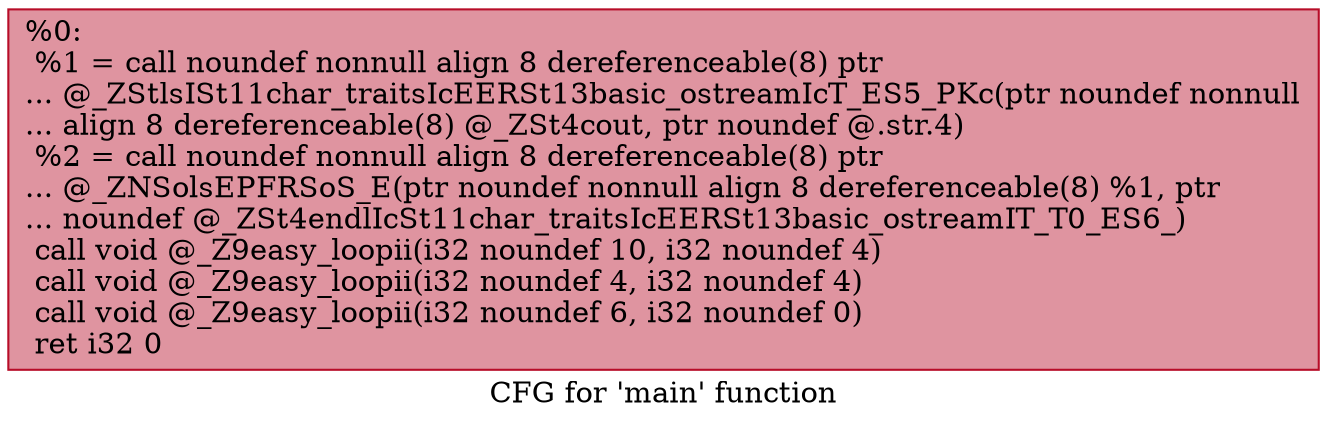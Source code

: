 digraph "CFG for 'main' function" {
	label="CFG for 'main' function";

	Node0x55da4a06f330 [shape=record,color="#b70d28ff", style=filled, fillcolor="#b70d2870",label="{%0:\l  %1 = call noundef nonnull align 8 dereferenceable(8) ptr\l... @_ZStlsISt11char_traitsIcEERSt13basic_ostreamIcT_ES5_PKc(ptr noundef nonnull\l... align 8 dereferenceable(8) @_ZSt4cout, ptr noundef @.str.4)\l  %2 = call noundef nonnull align 8 dereferenceable(8) ptr\l... @_ZNSolsEPFRSoS_E(ptr noundef nonnull align 8 dereferenceable(8) %1, ptr\l... noundef @_ZSt4endlIcSt11char_traitsIcEERSt13basic_ostreamIT_T0_ES6_)\l  call void @_Z9easy_loopii(i32 noundef 10, i32 noundef 4)\l  call void @_Z9easy_loopii(i32 noundef 4, i32 noundef 4)\l  call void @_Z9easy_loopii(i32 noundef 6, i32 noundef 0)\l  ret i32 0\l}"];
}

